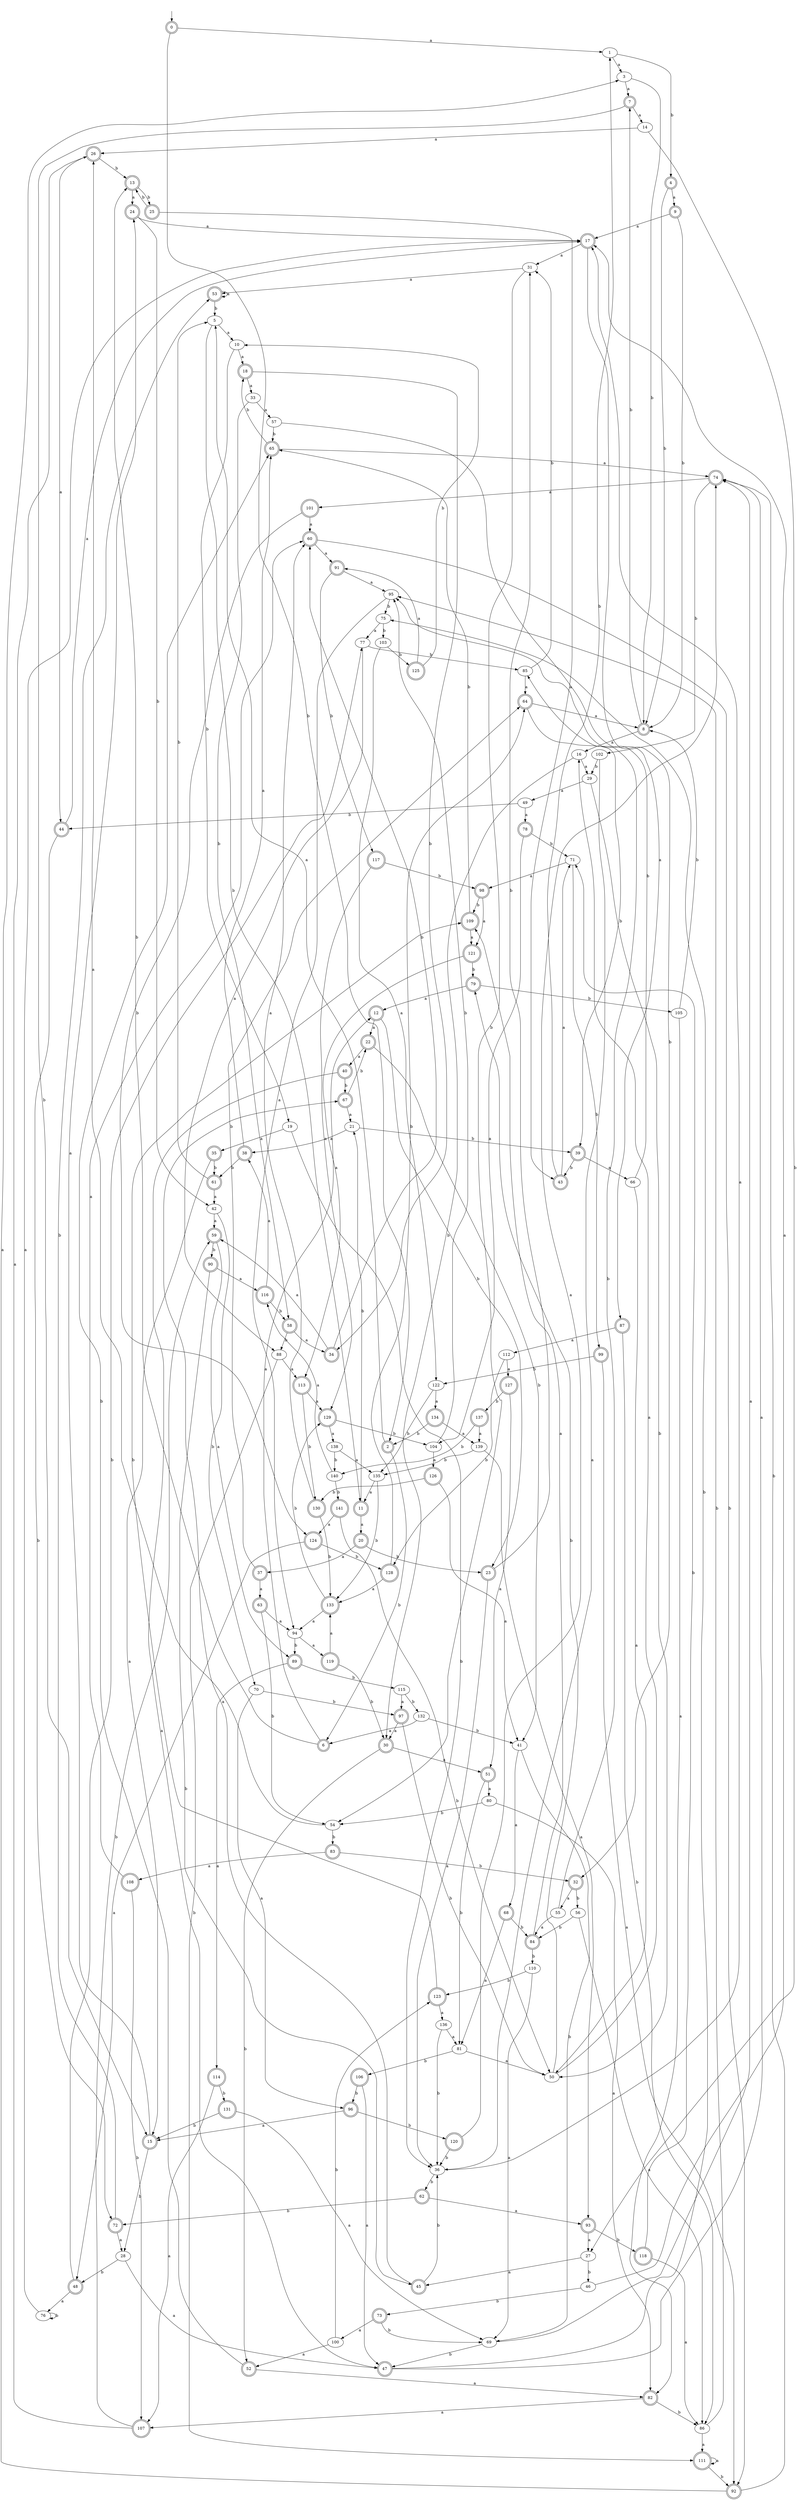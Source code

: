 digraph RandomDFA {
  __start0 [label="", shape=none];
  __start0 -> 0 [label=""];
  0 [shape=circle] [shape=doublecircle]
  0 -> 1 [label="a"]
  0 -> 2 [label="b"]
  1
  1 -> 3 [label="a"]
  1 -> 4 [label="b"]
  2 [shape=doublecircle]
  2 -> 5 [label="a"]
  2 -> 6 [label="b"]
  3
  3 -> 7 [label="a"]
  3 -> 8 [label="b"]
  4 [shape=doublecircle]
  4 -> 9 [label="a"]
  4 -> 8 [label="b"]
  5
  5 -> 10 [label="a"]
  5 -> 11 [label="b"]
  6 [shape=doublecircle]
  6 -> 12 [label="a"]
  6 -> 13 [label="b"]
  7 [shape=doublecircle]
  7 -> 14 [label="a"]
  7 -> 15 [label="b"]
  8 [shape=doublecircle]
  8 -> 16 [label="a"]
  8 -> 7 [label="b"]
  9 [shape=doublecircle]
  9 -> 17 [label="a"]
  9 -> 8 [label="b"]
  10
  10 -> 18 [label="a"]
  10 -> 19 [label="b"]
  11 [shape=doublecircle]
  11 -> 20 [label="a"]
  11 -> 21 [label="b"]
  12 [shape=doublecircle]
  12 -> 22 [label="a"]
  12 -> 23 [label="b"]
  13 [shape=doublecircle]
  13 -> 24 [label="a"]
  13 -> 25 [label="b"]
  14
  14 -> 26 [label="a"]
  14 -> 27 [label="b"]
  15 [shape=doublecircle]
  15 -> 24 [label="a"]
  15 -> 28 [label="b"]
  16
  16 -> 29 [label="a"]
  16 -> 30 [label="b"]
  17 [shape=doublecircle]
  17 -> 31 [label="a"]
  17 -> 32 [label="b"]
  18 [shape=doublecircle]
  18 -> 33 [label="a"]
  18 -> 34 [label="b"]
  19
  19 -> 35 [label="a"]
  19 -> 36 [label="b"]
  20 [shape=doublecircle]
  20 -> 37 [label="a"]
  20 -> 23 [label="b"]
  21
  21 -> 38 [label="a"]
  21 -> 39 [label="b"]
  22 [shape=doublecircle]
  22 -> 40 [label="a"]
  22 -> 41 [label="b"]
  23 [shape=doublecircle]
  23 -> 36 [label="a"]
  23 -> 31 [label="b"]
  24 [shape=doublecircle]
  24 -> 17 [label="a"]
  24 -> 42 [label="b"]
  25 [shape=doublecircle]
  25 -> 43 [label="a"]
  25 -> 13 [label="b"]
  26 [shape=doublecircle]
  26 -> 44 [label="a"]
  26 -> 13 [label="b"]
  27
  27 -> 45 [label="a"]
  27 -> 46 [label="b"]
  28
  28 -> 47 [label="a"]
  28 -> 48 [label="b"]
  29
  29 -> 49 [label="a"]
  29 -> 50 [label="b"]
  30 [shape=doublecircle]
  30 -> 51 [label="a"]
  30 -> 52 [label="b"]
  31
  31 -> 53 [label="a"]
  31 -> 54 [label="b"]
  32 [shape=doublecircle]
  32 -> 55 [label="a"]
  32 -> 56 [label="b"]
  33
  33 -> 57 [label="a"]
  33 -> 58 [label="b"]
  34 [shape=doublecircle]
  34 -> 59 [label="a"]
  34 -> 60 [label="b"]
  35 [shape=doublecircle]
  35 -> 15 [label="a"]
  35 -> 61 [label="b"]
  36
  36 -> 17 [label="a"]
  36 -> 62 [label="b"]
  37 [shape=doublecircle]
  37 -> 63 [label="a"]
  37 -> 64 [label="b"]
  38 [shape=doublecircle]
  38 -> 65 [label="a"]
  38 -> 61 [label="b"]
  39 [shape=doublecircle]
  39 -> 66 [label="a"]
  39 -> 43 [label="b"]
  40 [shape=doublecircle]
  40 -> 47 [label="a"]
  40 -> 67 [label="b"]
  41
  41 -> 68 [label="a"]
  41 -> 69 [label="b"]
  42
  42 -> 59 [label="a"]
  42 -> 70 [label="b"]
  43 [shape=doublecircle]
  43 -> 71 [label="a"]
  43 -> 1 [label="b"]
  44 [shape=doublecircle]
  44 -> 17 [label="a"]
  44 -> 72 [label="b"]
  45 [shape=doublecircle]
  45 -> 67 [label="a"]
  45 -> 36 [label="b"]
  46
  46 -> 17 [label="a"]
  46 -> 73 [label="b"]
  47 [shape=doublecircle]
  47 -> 74 [label="a"]
  47 -> 75 [label="b"]
  48 [shape=doublecircle]
  48 -> 76 [label="a"]
  48 -> 77 [label="b"]
  49
  49 -> 78 [label="a"]
  49 -> 44 [label="b"]
  50
  50 -> 16 [label="a"]
  50 -> 79 [label="b"]
  51 [shape=doublecircle]
  51 -> 80 [label="a"]
  51 -> 81 [label="b"]
  52 [shape=doublecircle]
  52 -> 82 [label="a"]
  52 -> 65 [label="b"]
  53 [shape=doublecircle]
  53 -> 53 [label="a"]
  53 -> 5 [label="b"]
  54
  54 -> 26 [label="a"]
  54 -> 83 [label="b"]
  55
  55 -> 84 [label="a"]
  55 -> 85 [label="b"]
  56
  56 -> 86 [label="a"]
  56 -> 84 [label="b"]
  57
  57 -> 87 [label="a"]
  57 -> 65 [label="b"]
  58 [shape=doublecircle]
  58 -> 34 [label="a"]
  58 -> 88 [label="b"]
  59 [shape=doublecircle]
  59 -> 89 [label="a"]
  59 -> 90 [label="b"]
  60 [shape=doublecircle]
  60 -> 91 [label="a"]
  60 -> 92 [label="b"]
  61 [shape=doublecircle]
  61 -> 42 [label="a"]
  61 -> 5 [label="b"]
  62 [shape=doublecircle]
  62 -> 93 [label="a"]
  62 -> 72 [label="b"]
  63 [shape=doublecircle]
  63 -> 94 [label="a"]
  63 -> 54 [label="b"]
  64 [shape=doublecircle]
  64 -> 8 [label="a"]
  64 -> 39 [label="b"]
  65 [shape=doublecircle]
  65 -> 74 [label="a"]
  65 -> 18 [label="b"]
  66
  66 -> 50 [label="a"]
  66 -> 95 [label="b"]
  67 [shape=doublecircle]
  67 -> 21 [label="a"]
  67 -> 22 [label="b"]
  68 [shape=doublecircle]
  68 -> 81 [label="a"]
  68 -> 84 [label="b"]
  69
  69 -> 74 [label="a"]
  69 -> 47 [label="b"]
  70
  70 -> 96 [label="a"]
  70 -> 97 [label="b"]
  71
  71 -> 98 [label="a"]
  71 -> 99 [label="b"]
  72 [shape=doublecircle]
  72 -> 28 [label="a"]
  72 -> 53 [label="b"]
  73 [shape=doublecircle]
  73 -> 100 [label="a"]
  73 -> 69 [label="b"]
  74 [shape=doublecircle]
  74 -> 101 [label="a"]
  74 -> 102 [label="b"]
  75
  75 -> 77 [label="a"]
  75 -> 103 [label="b"]
  76
  76 -> 17 [label="a"]
  76 -> 76 [label="b"]
  77
  77 -> 88 [label="a"]
  77 -> 85 [label="b"]
  78 [shape=doublecircle]
  78 -> 104 [label="a"]
  78 -> 71 [label="b"]
  79 [shape=doublecircle]
  79 -> 12 [label="a"]
  79 -> 105 [label="b"]
  80
  80 -> 82 [label="a"]
  80 -> 54 [label="b"]
  81
  81 -> 50 [label="a"]
  81 -> 106 [label="b"]
  82 [shape=doublecircle]
  82 -> 107 [label="a"]
  82 -> 86 [label="b"]
  83 [shape=doublecircle]
  83 -> 108 [label="a"]
  83 -> 32 [label="b"]
  84 [shape=doublecircle]
  84 -> 109 [label="a"]
  84 -> 110 [label="b"]
  85
  85 -> 64 [label="a"]
  85 -> 31 [label="b"]
  86
  86 -> 111 [label="a"]
  86 -> 95 [label="b"]
  87 [shape=doublecircle]
  87 -> 112 [label="a"]
  87 -> 86 [label="b"]
  88
  88 -> 113 [label="a"]
  88 -> 111 [label="b"]
  89 [shape=doublecircle]
  89 -> 114 [label="a"]
  89 -> 115 [label="b"]
  90 [shape=doublecircle]
  90 -> 116 [label="a"]
  90 -> 45 [label="b"]
  91 [shape=doublecircle]
  91 -> 95 [label="a"]
  91 -> 117 [label="b"]
  92 [shape=doublecircle]
  92 -> 3 [label="a"]
  92 -> 74 [label="b"]
  93 [shape=doublecircle]
  93 -> 27 [label="a"]
  93 -> 118 [label="b"]
  94
  94 -> 119 [label="a"]
  94 -> 89 [label="b"]
  95
  95 -> 94 [label="a"]
  95 -> 75 [label="b"]
  96 [shape=doublecircle]
  96 -> 15 [label="a"]
  96 -> 120 [label="b"]
  97 [shape=doublecircle]
  97 -> 30 [label="a"]
  97 -> 50 [label="b"]
  98 [shape=doublecircle]
  98 -> 121 [label="a"]
  98 -> 109 [label="b"]
  99 [shape=doublecircle]
  99 -> 92 [label="a"]
  99 -> 122 [label="b"]
  100
  100 -> 52 [label="a"]
  100 -> 123 [label="b"]
  101 [shape=doublecircle]
  101 -> 60 [label="a"]
  101 -> 124 [label="b"]
  102
  102 -> 36 [label="a"]
  102 -> 29 [label="b"]
  103
  103 -> 122 [label="a"]
  103 -> 125 [label="b"]
  104
  104 -> 126 [label="a"]
  104 -> 95 [label="b"]
  105
  105 -> 82 [label="a"]
  105 -> 8 [label="b"]
  106 [shape=doublecircle]
  106 -> 47 [label="a"]
  106 -> 96 [label="b"]
  107 [shape=doublecircle]
  107 -> 26 [label="a"]
  107 -> 59 [label="b"]
  108 [shape=doublecircle]
  108 -> 60 [label="a"]
  108 -> 107 [label="b"]
  109 [shape=doublecircle]
  109 -> 121 [label="a"]
  109 -> 65 [label="b"]
  110
  110 -> 69 [label="a"]
  110 -> 123 [label="b"]
  111 [shape=doublecircle]
  111 -> 111 [label="a"]
  111 -> 92 [label="b"]
  112
  112 -> 127 [label="a"]
  112 -> 128 [label="b"]
  113 [shape=doublecircle]
  113 -> 129 [label="a"]
  113 -> 130 [label="b"]
  114 [shape=doublecircle]
  114 -> 107 [label="a"]
  114 -> 131 [label="b"]
  115
  115 -> 97 [label="a"]
  115 -> 132 [label="b"]
  116 [shape=doublecircle]
  116 -> 38 [label="a"]
  116 -> 58 [label="b"]
  117 [shape=doublecircle]
  117 -> 129 [label="a"]
  117 -> 98 [label="b"]
  118 [shape=doublecircle]
  118 -> 86 [label="a"]
  118 -> 71 [label="b"]
  119 [shape=doublecircle]
  119 -> 133 [label="a"]
  119 -> 30 [label="b"]
  120 [shape=doublecircle]
  120 -> 74 [label="a"]
  120 -> 36 [label="b"]
  121 [shape=doublecircle]
  121 -> 113 [label="a"]
  121 -> 79 [label="b"]
  122
  122 -> 134 [label="a"]
  122 -> 135 [label="b"]
  123 [shape=doublecircle]
  123 -> 136 [label="a"]
  123 -> 109 [label="b"]
  124 [shape=doublecircle]
  124 -> 48 [label="a"]
  124 -> 128 [label="b"]
  125 [shape=doublecircle]
  125 -> 91 [label="a"]
  125 -> 10 [label="b"]
  126 [shape=doublecircle]
  126 -> 41 [label="a"]
  126 -> 130 [label="b"]
  127 [shape=doublecircle]
  127 -> 51 [label="a"]
  127 -> 137 [label="b"]
  128 [shape=doublecircle]
  128 -> 133 [label="a"]
  128 -> 64 [label="b"]
  129 [shape=doublecircle]
  129 -> 138 [label="a"]
  129 -> 104 [label="b"]
  130 [shape=doublecircle]
  130 -> 60 [label="a"]
  130 -> 133 [label="b"]
  131 [shape=doublecircle]
  131 -> 69 [label="a"]
  131 -> 15 [label="b"]
  132
  132 -> 6 [label="a"]
  132 -> 41 [label="b"]
  133 [shape=doublecircle]
  133 -> 94 [label="a"]
  133 -> 129 [label="b"]
  134 [shape=doublecircle]
  134 -> 139 [label="a"]
  134 -> 2 [label="b"]
  135
  135 -> 11 [label="a"]
  135 -> 133 [label="b"]
  136
  136 -> 81 [label="a"]
  136 -> 36 [label="b"]
  137 [shape=doublecircle]
  137 -> 139 [label="a"]
  137 -> 140 [label="b"]
  138
  138 -> 135 [label="a"]
  138 -> 140 [label="b"]
  139
  139 -> 93 [label="a"]
  139 -> 135 [label="b"]
  140
  140 -> 116 [label="a"]
  140 -> 141 [label="b"]
  141 [shape=doublecircle]
  141 -> 124 [label="a"]
  141 -> 50 [label="b"]
}
